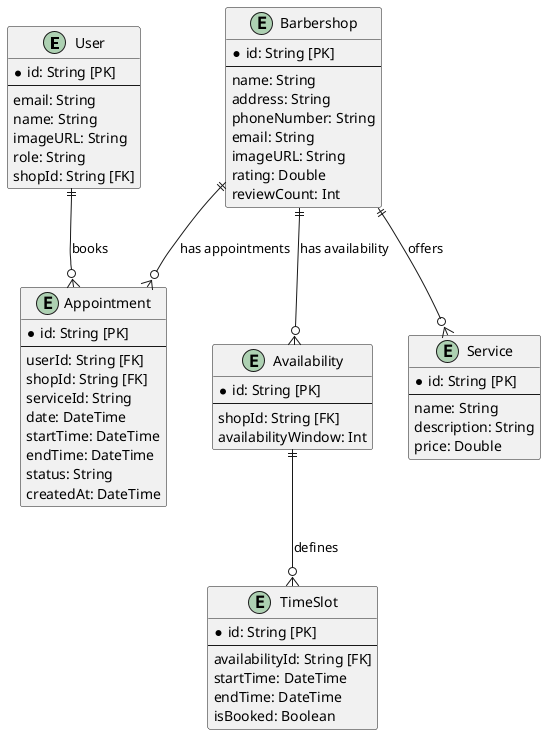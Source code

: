 @startuml erd

entity User {
    * id: String [PK]
    --
    email: String
    name: String
    imageURL: String
    role: String
    shopId: String [FK]
}

entity Barbershop {
    * id: String [PK]
    --
    name: String
    address: String
    phoneNumber: String
    email: String
    imageURL: String
    rating: Double
    reviewCount: Int
}

entity Appointment {
    * id: String [PK]
    --
    userId: String [FK]
    shopId: String [FK]
    serviceId: String
    date: DateTime
    startTime: DateTime
    endTime: DateTime
    status: String
    createdAt: DateTime
}

entity Availability {
    * id: String [PK]
    --
    shopId: String [FK]
    availabilityWindow: Int
}

entity TimeSlot {
    * id: String [PK]
    --
    availabilityId: String [FK]
    startTime: DateTime
    endTime: DateTime
    isBooked: Boolean
}

entity Service {
    * id: String [PK]
    --
    name: String
    description: String
    price: Double
}

' Relationships
User ||--o{ Appointment : "books"
Barbershop ||--o{ Appointment : "has appointments"
Barbershop ||--o{ Availability : "has availability"
Availability ||--o{ TimeSlot : "defines"
Barbershop ||--o{ Service : "offers"

@enduml
